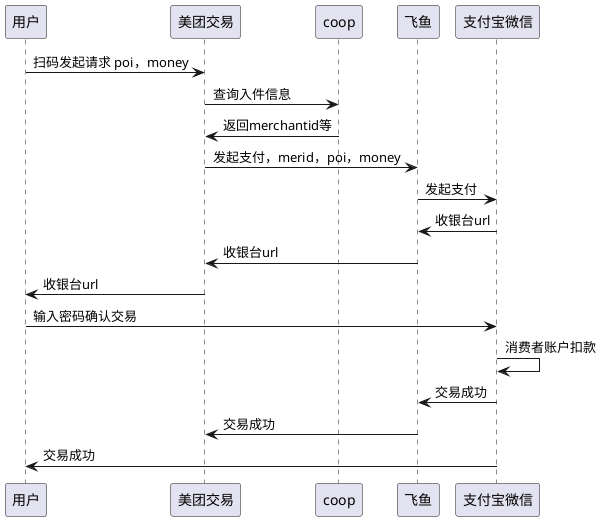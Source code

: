 @startuml
用户 -> 美团交易: 扫码发起请求 poi，money
美团交易->coop:查询入件信息
coop->美团交易: 返回merchantid等
美团交易->飞鱼:发起支付，merid，poi，money
飞鱼->支付宝微信:发起支付
支付宝微信->飞鱼:收银台url
飞鱼->美团交易:收银台url
美团交易->用户:收银台url

用户->支付宝微信:输入密码确认交易
支付宝微信->支付宝微信:消费者账户扣款
支付宝微信->飞鱼:交易成功
飞鱼->美团交易:交易成功
支付宝微信->用户:交易成功

@enduml